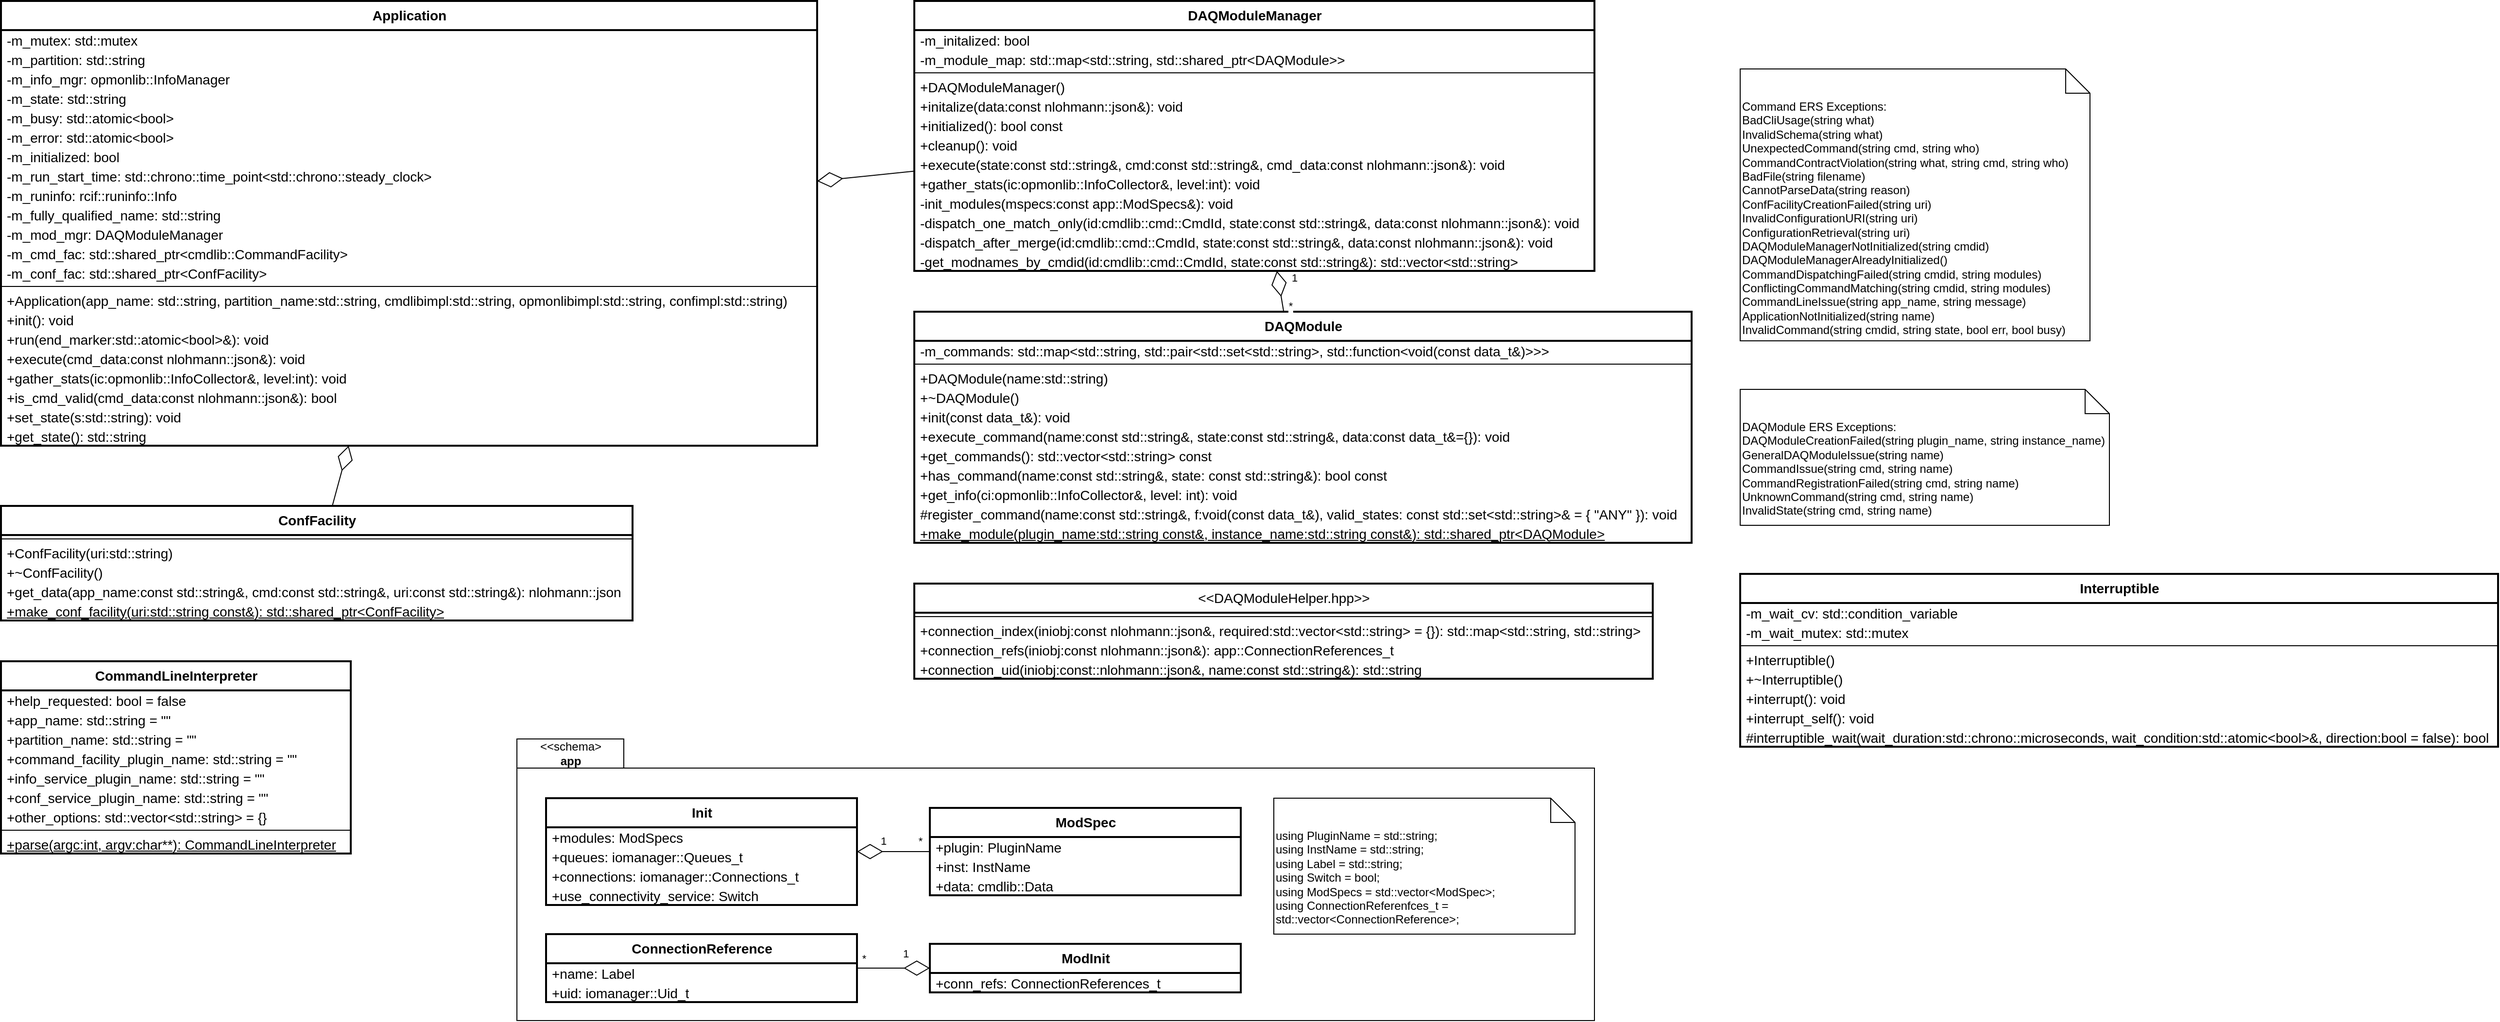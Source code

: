 <mxfile version="20.3.0" type="device"><diagram id="E1HVbYeFYIAMB-QXWZEo" name="Page-1"><mxGraphModel dx="2062" dy="1225" grid="1" gridSize="10" guides="1" tooltips="1" connect="1" arrows="1" fold="1" page="1" pageScale="1" pageWidth="850" pageHeight="1100" math="0" shadow="0"><root><mxCell id="0"/><mxCell id="1" parent="0"/><mxCell id="izyh-6Rv5obDqr6m-Rtq-10" value="&lt;b&gt;Application&lt;br&gt;&lt;/b&gt;" style="swimlane;fontStyle=0;align=center;verticalAlign=top;childLayout=stackLayout;horizontal=1;startSize=30;horizontalStack=0;resizeParent=1;resizeParentMax=0;resizeLast=0;collapsible=0;marginBottom=0;html=1;fontFamily=Helvetica;fontSize=14;strokeWidth=2;fillColor=default;" parent="1" vertex="1"><mxGeometry x="20" y="20" width="840" height="458" as="geometry"/></mxCell><mxCell id="izyh-6Rv5obDqr6m-Rtq-11" value="-m_mutex: std::mutex" style="text;html=1;strokeColor=none;fillColor=none;align=left;verticalAlign=middle;spacingLeft=4;spacingRight=4;overflow=hidden;rotatable=0;points=[[0,0.5],[1,0.5]];portConstraint=eastwest;fontFamily=Helvetica;fontSize=14;" parent="izyh-6Rv5obDqr6m-Rtq-10" vertex="1"><mxGeometry y="30" width="840" height="20" as="geometry"/></mxCell><mxCell id="izyh-6Rv5obDqr6m-Rtq-12" value="-m_partition: std::string" style="text;html=1;strokeColor=none;fillColor=none;align=left;verticalAlign=middle;spacingLeft=4;spacingRight=4;overflow=hidden;rotatable=0;points=[[0,0.5],[1,0.5]];portConstraint=eastwest;fontFamily=Helvetica;fontSize=14;" parent="izyh-6Rv5obDqr6m-Rtq-10" vertex="1"><mxGeometry y="50" width="840" height="20" as="geometry"/></mxCell><mxCell id="izyh-6Rv5obDqr6m-Rtq-13" value="-m_info_mgr: opmonlib::InfoManager" style="text;html=1;strokeColor=none;fillColor=none;align=left;verticalAlign=middle;spacingLeft=4;spacingRight=4;overflow=hidden;rotatable=0;points=[[0,0.5],[1,0.5]];portConstraint=eastwest;fontFamily=Helvetica;fontSize=14;" parent="izyh-6Rv5obDqr6m-Rtq-10" vertex="1"><mxGeometry y="70" width="840" height="20" as="geometry"/></mxCell><mxCell id="izyh-6Rv5obDqr6m-Rtq-14" value="-m_state: std::string" style="text;html=1;strokeColor=none;fillColor=none;align=left;verticalAlign=middle;spacingLeft=4;spacingRight=4;overflow=hidden;rotatable=0;points=[[0,0.5],[1,0.5]];portConstraint=eastwest;fontFamily=Helvetica;fontSize=14;" parent="izyh-6Rv5obDqr6m-Rtq-10" vertex="1"><mxGeometry y="90" width="840" height="20" as="geometry"/></mxCell><mxCell id="izyh-6Rv5obDqr6m-Rtq-15" value="-m_busy: std::atomic&amp;lt;bool&amp;gt;" style="text;html=1;strokeColor=none;fillColor=none;align=left;verticalAlign=middle;spacingLeft=4;spacingRight=4;overflow=hidden;rotatable=0;points=[[0,0.5],[1,0.5]];portConstraint=eastwest;fontFamily=Helvetica;fontSize=14;" parent="izyh-6Rv5obDqr6m-Rtq-10" vertex="1"><mxGeometry y="110" width="840" height="20" as="geometry"/></mxCell><mxCell id="izyh-6Rv5obDqr6m-Rtq-16" value="-m_error: std::atomic&amp;lt;bool&amp;gt;" style="text;html=1;strokeColor=none;fillColor=none;align=left;verticalAlign=middle;spacingLeft=4;spacingRight=4;overflow=hidden;rotatable=0;points=[[0,0.5],[1,0.5]];portConstraint=eastwest;fontFamily=Helvetica;fontSize=14;" parent="izyh-6Rv5obDqr6m-Rtq-10" vertex="1"><mxGeometry y="130" width="840" height="20" as="geometry"/></mxCell><mxCell id="izyh-6Rv5obDqr6m-Rtq-18" value="-m_initialized: bool" style="text;html=1;strokeColor=none;fillColor=none;align=left;verticalAlign=middle;spacingLeft=4;spacingRight=4;overflow=hidden;rotatable=0;points=[[0,0.5],[1,0.5]];portConstraint=eastwest;fontFamily=Helvetica;fontSize=14;" parent="izyh-6Rv5obDqr6m-Rtq-10" vertex="1"><mxGeometry y="150" width="840" height="20" as="geometry"/></mxCell><mxCell id="izyh-6Rv5obDqr6m-Rtq-19" value="-m_run_start_time: std::chrono::time_point&amp;lt;std::chrono::steady_clock&amp;gt;" style="text;html=1;strokeColor=none;fillColor=none;align=left;verticalAlign=middle;spacingLeft=4;spacingRight=4;overflow=hidden;rotatable=0;points=[[0,0.5],[1,0.5]];portConstraint=eastwest;fontFamily=Helvetica;fontSize=14;" parent="izyh-6Rv5obDqr6m-Rtq-10" vertex="1"><mxGeometry y="170" width="840" height="20" as="geometry"/></mxCell><mxCell id="izyh-6Rv5obDqr6m-Rtq-20" value="-m_runinfo: rcif::runinfo::Info" style="text;html=1;strokeColor=none;fillColor=none;align=left;verticalAlign=middle;spacingLeft=4;spacingRight=4;overflow=hidden;rotatable=0;points=[[0,0.5],[1,0.5]];portConstraint=eastwest;fontFamily=Helvetica;fontSize=14;" parent="izyh-6Rv5obDqr6m-Rtq-10" vertex="1"><mxGeometry y="190" width="840" height="20" as="geometry"/></mxCell><mxCell id="izyh-6Rv5obDqr6m-Rtq-21" value="-m_fully_qualified_name: std::string" style="text;html=1;strokeColor=none;fillColor=none;align=left;verticalAlign=middle;spacingLeft=4;spacingRight=4;overflow=hidden;rotatable=0;points=[[0,0.5],[1,0.5]];portConstraint=eastwest;fontFamily=Helvetica;fontSize=14;" parent="izyh-6Rv5obDqr6m-Rtq-10" vertex="1"><mxGeometry y="210" width="840" height="20" as="geometry"/></mxCell><mxCell id="izyh-6Rv5obDqr6m-Rtq-22" value="-m_mod_mgr: DAQModuleManager" style="text;html=1;strokeColor=none;fillColor=none;align=left;verticalAlign=middle;spacingLeft=4;spacingRight=4;overflow=hidden;rotatable=0;points=[[0,0.5],[1,0.5]];portConstraint=eastwest;fontFamily=Helvetica;fontSize=14;" parent="izyh-6Rv5obDqr6m-Rtq-10" vertex="1"><mxGeometry y="230" width="840" height="20" as="geometry"/></mxCell><mxCell id="yQ6voSKq_qqPFQzaDeUv-158" value="-m_cmd_fac: std::shared_ptr&amp;lt;cmdlib::CommandFacility&amp;gt;" style="text;html=1;strokeColor=none;fillColor=none;align=left;verticalAlign=middle;spacingLeft=4;spacingRight=4;overflow=hidden;rotatable=0;points=[[0,0.5],[1,0.5]];portConstraint=eastwest;fontFamily=Helvetica;fontSize=14;" parent="izyh-6Rv5obDqr6m-Rtq-10" vertex="1"><mxGeometry y="250" width="840" height="20" as="geometry"/></mxCell><mxCell id="yQ6voSKq_qqPFQzaDeUv-159" value="-m_conf_fac: std::shared_ptr&amp;lt;ConfFacility&amp;gt;" style="text;html=1;strokeColor=none;fillColor=none;align=left;verticalAlign=middle;spacingLeft=4;spacingRight=4;overflow=hidden;rotatable=0;points=[[0,0.5],[1,0.5]];portConstraint=eastwest;fontFamily=Helvetica;fontSize=14;" parent="izyh-6Rv5obDqr6m-Rtq-10" vertex="1"><mxGeometry y="270" width="840" height="20" as="geometry"/></mxCell><mxCell id="izyh-6Rv5obDqr6m-Rtq-17" value="" style="line;strokeWidth=1;fillColor=none;align=left;verticalAlign=middle;spacingTop=-1;spacingLeft=3;spacingRight=3;rotatable=0;labelPosition=right;points=[];portConstraint=eastwest;fontFamily=Helvetica;fontSize=14;" parent="izyh-6Rv5obDqr6m-Rtq-10" vertex="1"><mxGeometry y="290" width="840" height="8" as="geometry"/></mxCell><mxCell id="yQ6voSKq_qqPFQzaDeUv-160" value="+Application(app_name: std::string, partition_name:std::string, cmdlibimpl:std::string, opmonlibimpl:std::string, confimpl:std::string)" style="text;html=1;strokeColor=none;fillColor=none;align=left;verticalAlign=middle;spacingLeft=4;spacingRight=4;overflow=hidden;rotatable=0;points=[[0,0.5],[1,0.5]];portConstraint=eastwest;fontFamily=Helvetica;fontSize=14;" parent="izyh-6Rv5obDqr6m-Rtq-10" vertex="1"><mxGeometry y="298" width="840" height="20" as="geometry"/></mxCell><mxCell id="yQ6voSKq_qqPFQzaDeUv-161" value="+init(): void" style="text;html=1;strokeColor=none;fillColor=none;align=left;verticalAlign=middle;spacingLeft=4;spacingRight=4;overflow=hidden;rotatable=0;points=[[0,0.5],[1,0.5]];portConstraint=eastwest;fontFamily=Helvetica;fontSize=14;" parent="izyh-6Rv5obDqr6m-Rtq-10" vertex="1"><mxGeometry y="318" width="840" height="20" as="geometry"/></mxCell><mxCell id="yQ6voSKq_qqPFQzaDeUv-162" value="+run(end_marker:std::atomic&amp;lt;bool&amp;gt;&amp;amp;): void" style="text;html=1;strokeColor=none;fillColor=none;align=left;verticalAlign=middle;spacingLeft=4;spacingRight=4;overflow=hidden;rotatable=0;points=[[0,0.5],[1,0.5]];portConstraint=eastwest;fontFamily=Helvetica;fontSize=14;" parent="izyh-6Rv5obDqr6m-Rtq-10" vertex="1"><mxGeometry y="338" width="840" height="20" as="geometry"/></mxCell><mxCell id="yQ6voSKq_qqPFQzaDeUv-163" value="+execute(cmd_data:const nlohmann::json&amp;amp;): void" style="text;html=1;strokeColor=none;fillColor=none;align=left;verticalAlign=middle;spacingLeft=4;spacingRight=4;overflow=hidden;rotatable=0;points=[[0,0.5],[1,0.5]];portConstraint=eastwest;fontFamily=Helvetica;fontSize=14;" parent="izyh-6Rv5obDqr6m-Rtq-10" vertex="1"><mxGeometry y="358" width="840" height="20" as="geometry"/></mxCell><mxCell id="yQ6voSKq_qqPFQzaDeUv-164" value="+gather_stats(ic:opmonlib::InfoCollector&amp;amp;, level:int): void" style="text;html=1;strokeColor=none;fillColor=none;align=left;verticalAlign=middle;spacingLeft=4;spacingRight=4;overflow=hidden;rotatable=0;points=[[0,0.5],[1,0.5]];portConstraint=eastwest;fontFamily=Helvetica;fontSize=14;" parent="izyh-6Rv5obDqr6m-Rtq-10" vertex="1"><mxGeometry y="378" width="840" height="20" as="geometry"/></mxCell><mxCell id="yQ6voSKq_qqPFQzaDeUv-165" value="+is_cmd_valid(cmd_data:const nlohmann::json&amp;amp;): bool" style="text;html=1;strokeColor=none;fillColor=none;align=left;verticalAlign=middle;spacingLeft=4;spacingRight=4;overflow=hidden;rotatable=0;points=[[0,0.5],[1,0.5]];portConstraint=eastwest;fontFamily=Helvetica;fontSize=14;" parent="izyh-6Rv5obDqr6m-Rtq-10" vertex="1"><mxGeometry y="398" width="840" height="20" as="geometry"/></mxCell><mxCell id="yQ6voSKq_qqPFQzaDeUv-166" value="+set_state(s:std::string): void" style="text;html=1;strokeColor=none;fillColor=none;align=left;verticalAlign=middle;spacingLeft=4;spacingRight=4;overflow=hidden;rotatable=0;points=[[0,0.5],[1,0.5]];portConstraint=eastwest;fontFamily=Helvetica;fontSize=14;" parent="izyh-6Rv5obDqr6m-Rtq-10" vertex="1"><mxGeometry y="418" width="840" height="20" as="geometry"/></mxCell><mxCell id="yQ6voSKq_qqPFQzaDeUv-167" value="+get_state(): std::string" style="text;html=1;strokeColor=none;fillColor=none;align=left;verticalAlign=middle;spacingLeft=4;spacingRight=4;overflow=hidden;rotatable=0;points=[[0,0.5],[1,0.5]];portConstraint=eastwest;fontFamily=Helvetica;fontSize=14;" parent="izyh-6Rv5obDqr6m-Rtq-10" vertex="1"><mxGeometry y="438" width="840" height="20" as="geometry"/></mxCell><mxCell id="yQ6voSKq_qqPFQzaDeUv-1" value="&lt;b&gt;DAQModuleManager&lt;br&gt;&lt;/b&gt;" style="swimlane;fontStyle=0;align=center;verticalAlign=top;childLayout=stackLayout;horizontal=1;startSize=30;horizontalStack=0;resizeParent=1;resizeParentMax=0;resizeLast=0;collapsible=0;marginBottom=0;html=1;fontFamily=Helvetica;fontSize=14;strokeWidth=2;fillColor=default;" parent="1" vertex="1"><mxGeometry x="960" y="20" width="700" height="278" as="geometry"/></mxCell><mxCell id="yQ6voSKq_qqPFQzaDeUv-2" value="-m_initalized: bool" style="text;html=1;strokeColor=none;fillColor=none;align=left;verticalAlign=middle;spacingLeft=4;spacingRight=4;overflow=hidden;rotatable=0;points=[[0,0.5],[1,0.5]];portConstraint=eastwest;fontFamily=Helvetica;fontSize=14;" parent="yQ6voSKq_qqPFQzaDeUv-1" vertex="1"><mxGeometry y="30" width="700" height="20" as="geometry"/></mxCell><mxCell id="yQ6voSKq_qqPFQzaDeUv-3" value="-m_module_map: std::map&amp;lt;std::string, std::shared_ptr&amp;lt;DAQModule&amp;gt;&amp;gt;" style="text;html=1;strokeColor=none;fillColor=none;align=left;verticalAlign=middle;spacingLeft=4;spacingRight=4;overflow=hidden;rotatable=0;points=[[0,0.5],[1,0.5]];portConstraint=eastwest;fontFamily=Helvetica;fontSize=14;" parent="yQ6voSKq_qqPFQzaDeUv-1" vertex="1"><mxGeometry y="50" width="700" height="20" as="geometry"/></mxCell><mxCell id="yQ6voSKq_qqPFQzaDeUv-8" value="" style="line;strokeWidth=1;fillColor=none;align=left;verticalAlign=middle;spacingTop=-1;spacingLeft=3;spacingRight=3;rotatable=0;labelPosition=right;points=[];portConstraint=eastwest;fontFamily=Helvetica;fontSize=14;" parent="yQ6voSKq_qqPFQzaDeUv-1" vertex="1"><mxGeometry y="70" width="700" height="8" as="geometry"/></mxCell><mxCell id="yQ6voSKq_qqPFQzaDeUv-4" value="+DAQModuleManager()" style="text;html=1;strokeColor=none;fillColor=none;align=left;verticalAlign=middle;spacingLeft=4;spacingRight=4;overflow=hidden;rotatable=0;points=[[0,0.5],[1,0.5]];portConstraint=eastwest;fontFamily=Helvetica;fontSize=14;" parent="yQ6voSKq_qqPFQzaDeUv-1" vertex="1"><mxGeometry y="78" width="700" height="20" as="geometry"/></mxCell><mxCell id="yQ6voSKq_qqPFQzaDeUv-5" value="+initalize(data:const nlohmann::json&amp;amp;): void" style="text;html=1;strokeColor=none;fillColor=none;align=left;verticalAlign=middle;spacingLeft=4;spacingRight=4;overflow=hidden;rotatable=0;points=[[0,0.5],[1,0.5]];portConstraint=eastwest;fontFamily=Helvetica;fontSize=14;" parent="yQ6voSKq_qqPFQzaDeUv-1" vertex="1"><mxGeometry y="98" width="700" height="20" as="geometry"/></mxCell><mxCell id="yQ6voSKq_qqPFQzaDeUv-6" value="+initialized(): bool const" style="text;html=1;strokeColor=none;fillColor=none;align=left;verticalAlign=middle;spacingLeft=4;spacingRight=4;overflow=hidden;rotatable=0;points=[[0,0.5],[1,0.5]];portConstraint=eastwest;fontFamily=Helvetica;fontSize=14;" parent="yQ6voSKq_qqPFQzaDeUv-1" vertex="1"><mxGeometry y="118" width="700" height="20" as="geometry"/></mxCell><mxCell id="yQ6voSKq_qqPFQzaDeUv-7" value="+cleanup(): void" style="text;html=1;strokeColor=none;fillColor=none;align=left;verticalAlign=middle;spacingLeft=4;spacingRight=4;overflow=hidden;rotatable=0;points=[[0,0.5],[1,0.5]];portConstraint=eastwest;fontFamily=Helvetica;fontSize=14;" parent="yQ6voSKq_qqPFQzaDeUv-1" vertex="1"><mxGeometry y="138" width="700" height="20" as="geometry"/></mxCell><mxCell id="yQ6voSKq_qqPFQzaDeUv-9" value="+execute(state:const std::string&amp;amp;, cmd:const std::string&amp;amp;, cmd_data:const nlohmann::json&amp;amp;): void" style="text;html=1;strokeColor=none;fillColor=none;align=left;verticalAlign=middle;spacingLeft=4;spacingRight=4;overflow=hidden;rotatable=0;points=[[0,0.5],[1,0.5]];portConstraint=eastwest;fontFamily=Helvetica;fontSize=14;" parent="yQ6voSKq_qqPFQzaDeUv-1" vertex="1"><mxGeometry y="158" width="700" height="20" as="geometry"/></mxCell><mxCell id="yQ6voSKq_qqPFQzaDeUv-10" value="+gather_stats(ic:opmonlib::InfoCollector&amp;amp;, level:int): void" style="text;html=1;strokeColor=none;fillColor=none;align=left;verticalAlign=middle;spacingLeft=4;spacingRight=4;overflow=hidden;rotatable=0;points=[[0,0.5],[1,0.5]];portConstraint=eastwest;fontFamily=Helvetica;fontSize=14;" parent="yQ6voSKq_qqPFQzaDeUv-1" vertex="1"><mxGeometry y="178" width="700" height="20" as="geometry"/></mxCell><mxCell id="yQ6voSKq_qqPFQzaDeUv-11" value="-init_modules(mspecs:const app::ModSpecs&amp;amp;): void" style="text;html=1;strokeColor=none;fillColor=none;align=left;verticalAlign=middle;spacingLeft=4;spacingRight=4;overflow=hidden;rotatable=0;points=[[0,0.5],[1,0.5]];portConstraint=eastwest;fontFamily=Helvetica;fontSize=14;" parent="yQ6voSKq_qqPFQzaDeUv-1" vertex="1"><mxGeometry y="198" width="700" height="20" as="geometry"/></mxCell><mxCell id="yQ6voSKq_qqPFQzaDeUv-12" value="-dispatch_one_match_only(id:cmdlib::cmd::CmdId, state:const std::string&amp;amp;, data:const nlohmann::json&amp;amp;): void" style="text;html=1;strokeColor=none;fillColor=none;align=left;verticalAlign=middle;spacingLeft=4;spacingRight=4;overflow=hidden;rotatable=0;points=[[0,0.5],[1,0.5]];portConstraint=eastwest;fontFamily=Helvetica;fontSize=14;" parent="yQ6voSKq_qqPFQzaDeUv-1" vertex="1"><mxGeometry y="218" width="700" height="20" as="geometry"/></mxCell><mxCell id="yQ6voSKq_qqPFQzaDeUv-13" value="-dispatch_after_merge(id:cmdlib::cmd::CmdId, state:const std::string&amp;amp;, data:const nlohmann::json&amp;amp;): void" style="text;html=1;strokeColor=none;fillColor=none;align=left;verticalAlign=middle;spacingLeft=4;spacingRight=4;overflow=hidden;rotatable=0;points=[[0,0.5],[1,0.5]];portConstraint=eastwest;fontFamily=Helvetica;fontSize=14;" parent="yQ6voSKq_qqPFQzaDeUv-1" vertex="1"><mxGeometry y="238" width="700" height="20" as="geometry"/></mxCell><mxCell id="yQ6voSKq_qqPFQzaDeUv-168" value="-get_modnames_by_cmdid(id:cmdlib::cmd::CmdId, state:const std::string&amp;amp;): std::vector&amp;lt;std::string&amp;gt;" style="text;html=1;strokeColor=none;fillColor=none;align=left;verticalAlign=middle;spacingLeft=4;spacingRight=4;overflow=hidden;rotatable=0;points=[[0,0.5],[1,0.5]];portConstraint=eastwest;fontFamily=Helvetica;fontSize=14;" parent="yQ6voSKq_qqPFQzaDeUv-1" vertex="1"><mxGeometry y="258" width="700" height="20" as="geometry"/></mxCell><mxCell id="yQ6voSKq_qqPFQzaDeUv-14" value="&amp;lt;&amp;lt;DAQModuleHelper.hpp&amp;gt;&amp;gt;" style="swimlane;fontStyle=0;align=center;verticalAlign=top;childLayout=stackLayout;horizontal=1;startSize=30;horizontalStack=0;resizeParent=1;resizeParentMax=0;resizeLast=0;collapsible=0;marginBottom=0;html=1;fontFamily=Helvetica;fontSize=14;strokeWidth=2;fillColor=default;" parent="1" vertex="1"><mxGeometry x="960" y="620" width="760" height="98" as="geometry"/></mxCell><mxCell id="yQ6voSKq_qqPFQzaDeUv-21" value="" style="line;strokeWidth=1;fillColor=none;align=left;verticalAlign=middle;spacingTop=-1;spacingLeft=3;spacingRight=3;rotatable=0;labelPosition=right;points=[];portConstraint=eastwest;fontFamily=Helvetica;fontSize=14;" parent="yQ6voSKq_qqPFQzaDeUv-14" vertex="1"><mxGeometry y="30" width="760" height="8" as="geometry"/></mxCell><mxCell id="yQ6voSKq_qqPFQzaDeUv-22" value="+connection_index(iniobj:const nlohmann::json&amp;amp;, required:std::vector&amp;lt;std::string&amp;gt; = {}): std::map&amp;lt;std::string, std::string&amp;gt;" style="text;html=1;strokeColor=none;fillColor=none;align=left;verticalAlign=middle;spacingLeft=4;spacingRight=4;overflow=hidden;rotatable=0;points=[[0,0.5],[1,0.5]];portConstraint=eastwest;fontFamily=Helvetica;fontSize=14;" parent="yQ6voSKq_qqPFQzaDeUv-14" vertex="1"><mxGeometry y="38" width="760" height="20" as="geometry"/></mxCell><mxCell id="yQ6voSKq_qqPFQzaDeUv-23" value="+connection_refs(iniobj:const nlohmann::json&amp;amp;): app::ConnectionReferences_t" style="text;html=1;strokeColor=none;fillColor=none;align=left;verticalAlign=middle;spacingLeft=4;spacingRight=4;overflow=hidden;rotatable=0;points=[[0,0.5],[1,0.5]];portConstraint=eastwest;fontFamily=Helvetica;fontSize=14;" parent="yQ6voSKq_qqPFQzaDeUv-14" vertex="1"><mxGeometry y="58" width="760" height="20" as="geometry"/></mxCell><mxCell id="yQ6voSKq_qqPFQzaDeUv-24" value="+connection_uid(iniobj:const::nlohmann::json&amp;amp;, name:const std::string&amp;amp;): std::string" style="text;html=1;strokeColor=none;fillColor=none;align=left;verticalAlign=middle;spacingLeft=4;spacingRight=4;overflow=hidden;rotatable=0;points=[[0,0.5],[1,0.5]];portConstraint=eastwest;fontFamily=Helvetica;fontSize=14;" parent="yQ6voSKq_qqPFQzaDeUv-14" vertex="1"><mxGeometry y="78" width="760" height="20" as="geometry"/></mxCell><mxCell id="yQ6voSKq_qqPFQzaDeUv-27" value="&lt;b&gt;DAQModule&lt;br&gt;&lt;/b&gt;" style="swimlane;fontStyle=0;align=center;verticalAlign=top;childLayout=stackLayout;horizontal=1;startSize=30;horizontalStack=0;resizeParent=1;resizeParentMax=0;resizeLast=0;collapsible=0;marginBottom=0;html=1;fontFamily=Helvetica;fontSize=14;strokeWidth=2;fillColor=default;" parent="1" vertex="1"><mxGeometry x="960" y="340" width="800" height="238" as="geometry"/></mxCell><mxCell id="yQ6voSKq_qqPFQzaDeUv-28" value="-m_commands: std::map&amp;lt;std::string, std::pair&amp;lt;std::set&amp;lt;std::string&amp;gt;, std::function&amp;lt;void(const data_t&amp;amp;)&amp;gt;&amp;gt;&amp;gt;" style="text;html=1;strokeColor=none;fillColor=none;align=left;verticalAlign=middle;spacingLeft=4;spacingRight=4;overflow=hidden;rotatable=0;points=[[0,0.5],[1,0.5]];portConstraint=eastwest;fontFamily=Helvetica;fontSize=14;" parent="yQ6voSKq_qqPFQzaDeUv-27" vertex="1"><mxGeometry y="30" width="800" height="20" as="geometry"/></mxCell><mxCell id="yQ6voSKq_qqPFQzaDeUv-34" value="" style="line;strokeWidth=1;fillColor=none;align=left;verticalAlign=middle;spacingTop=-1;spacingLeft=3;spacingRight=3;rotatable=0;labelPosition=right;points=[];portConstraint=eastwest;fontFamily=Helvetica;fontSize=14;" parent="yQ6voSKq_qqPFQzaDeUv-27" vertex="1"><mxGeometry y="50" width="800" height="8" as="geometry"/></mxCell><mxCell id="yQ6voSKq_qqPFQzaDeUv-29" value="+DAQModule(name:std::string)" style="text;html=1;strokeColor=none;fillColor=none;align=left;verticalAlign=middle;spacingLeft=4;spacingRight=4;overflow=hidden;rotatable=0;points=[[0,0.5],[1,0.5]];portConstraint=eastwest;fontFamily=Helvetica;fontSize=14;" parent="yQ6voSKq_qqPFQzaDeUv-27" vertex="1"><mxGeometry y="58" width="800" height="20" as="geometry"/></mxCell><mxCell id="yQ6voSKq_qqPFQzaDeUv-30" value="+~DAQModule()" style="text;html=1;strokeColor=none;fillColor=none;align=left;verticalAlign=middle;spacingLeft=4;spacingRight=4;overflow=hidden;rotatable=0;points=[[0,0.5],[1,0.5]];portConstraint=eastwest;fontFamily=Helvetica;fontSize=14;" parent="yQ6voSKq_qqPFQzaDeUv-27" vertex="1"><mxGeometry y="78" width="800" height="20" as="geometry"/></mxCell><mxCell id="yQ6voSKq_qqPFQzaDeUv-31" value="+init(const data_t&amp;amp;): void" style="text;html=1;strokeColor=none;fillColor=none;align=left;verticalAlign=middle;spacingLeft=4;spacingRight=4;overflow=hidden;rotatable=0;points=[[0,0.5],[1,0.5]];portConstraint=eastwest;fontFamily=Helvetica;fontSize=14;" parent="yQ6voSKq_qqPFQzaDeUv-27" vertex="1"><mxGeometry y="98" width="800" height="20" as="geometry"/></mxCell><mxCell id="yQ6voSKq_qqPFQzaDeUv-32" value="+execute_command(name:const std::string&amp;amp;, state:const std::string&amp;amp;, data:const data_t&amp;amp;={}): void" style="text;html=1;strokeColor=none;fillColor=none;align=left;verticalAlign=middle;spacingLeft=4;spacingRight=4;overflow=hidden;rotatable=0;points=[[0,0.5],[1,0.5]];portConstraint=eastwest;fontFamily=Helvetica;fontSize=14;" parent="yQ6voSKq_qqPFQzaDeUv-27" vertex="1"><mxGeometry y="118" width="800" height="20" as="geometry"/></mxCell><mxCell id="yQ6voSKq_qqPFQzaDeUv-33" value="+get_commands(): std::vector&amp;lt;std::string&amp;gt; const" style="text;html=1;strokeColor=none;fillColor=none;align=left;verticalAlign=middle;spacingLeft=4;spacingRight=4;overflow=hidden;rotatable=0;points=[[0,0.5],[1,0.5]];portConstraint=eastwest;fontFamily=Helvetica;fontSize=14;" parent="yQ6voSKq_qqPFQzaDeUv-27" vertex="1"><mxGeometry y="138" width="800" height="20" as="geometry"/></mxCell><mxCell id="yQ6voSKq_qqPFQzaDeUv-35" value="+has_command(name:const std::string&amp;amp;, state: const std::string&amp;amp;): bool const" style="text;html=1;strokeColor=none;fillColor=none;align=left;verticalAlign=middle;spacingLeft=4;spacingRight=4;overflow=hidden;rotatable=0;points=[[0,0.5],[1,0.5]];portConstraint=eastwest;fontFamily=Helvetica;fontSize=14;" parent="yQ6voSKq_qqPFQzaDeUv-27" vertex="1"><mxGeometry y="158" width="800" height="20" as="geometry"/></mxCell><mxCell id="yQ6voSKq_qqPFQzaDeUv-36" value="+get_info(ci:opmonlib::InfoCollector&amp;amp;, level: int): void" style="text;html=1;strokeColor=none;fillColor=none;align=left;verticalAlign=middle;spacingLeft=4;spacingRight=4;overflow=hidden;rotatable=0;points=[[0,0.5],[1,0.5]];portConstraint=eastwest;fontFamily=Helvetica;fontSize=14;" parent="yQ6voSKq_qqPFQzaDeUv-27" vertex="1"><mxGeometry y="178" width="800" height="20" as="geometry"/></mxCell><mxCell id="yQ6voSKq_qqPFQzaDeUv-37" value="#register_command(name:const std::string&amp;amp;, f:void(const data_t&amp;amp;), valid_states: const std::set&amp;lt;std::string&amp;gt;&amp;amp; = { &quot;ANY&quot; }): void" style="text;html=1;strokeColor=none;fillColor=none;align=left;verticalAlign=middle;spacingLeft=4;spacingRight=4;overflow=hidden;rotatable=0;points=[[0,0.5],[1,0.5]];portConstraint=eastwest;fontFamily=Helvetica;fontSize=14;" parent="yQ6voSKq_qqPFQzaDeUv-27" vertex="1"><mxGeometry y="198" width="800" height="20" as="geometry"/></mxCell><mxCell id="yQ6voSKq_qqPFQzaDeUv-38" value="&lt;u&gt;+make_module(plugin_name:std::string const&amp;amp;, instance_name:std::string const&amp;amp;): std::shared_ptr&amp;lt;DAQModule&amp;gt;&lt;/u&gt;" style="text;html=1;strokeColor=none;fillColor=none;align=left;verticalAlign=middle;spacingLeft=4;spacingRight=4;overflow=hidden;rotatable=0;points=[[0,0.5],[1,0.5]];portConstraint=eastwest;fontFamily=Helvetica;fontSize=14;" parent="yQ6voSKq_qqPFQzaDeUv-27" vertex="1"><mxGeometry y="218" width="800" height="20" as="geometry"/></mxCell><mxCell id="yQ6voSKq_qqPFQzaDeUv-40" value="&lt;b&gt;ConfFacility&lt;br&gt;&lt;/b&gt;" style="swimlane;fontStyle=0;align=center;verticalAlign=top;childLayout=stackLayout;horizontal=1;startSize=30;horizontalStack=0;resizeParent=1;resizeParentMax=0;resizeLast=0;collapsible=0;marginBottom=0;html=1;fontFamily=Helvetica;fontSize=14;strokeWidth=2;fillColor=default;" parent="1" vertex="1"><mxGeometry x="20" y="540" width="650" height="118" as="geometry"/></mxCell><mxCell id="yQ6voSKq_qqPFQzaDeUv-47" value="" style="line;strokeWidth=1;fillColor=none;align=left;verticalAlign=middle;spacingTop=-1;spacingLeft=3;spacingRight=3;rotatable=0;labelPosition=right;points=[];portConstraint=eastwest;fontFamily=Helvetica;fontSize=14;" parent="yQ6voSKq_qqPFQzaDeUv-40" vertex="1"><mxGeometry y="30" width="650" height="8" as="geometry"/></mxCell><mxCell id="yQ6voSKq_qqPFQzaDeUv-49" value="+ConfFacility(uri:std::string)" style="text;html=1;strokeColor=none;fillColor=none;align=left;verticalAlign=middle;spacingLeft=4;spacingRight=4;overflow=hidden;rotatable=0;points=[[0,0.5],[1,0.5]];portConstraint=eastwest;fontFamily=Helvetica;fontSize=14;" parent="yQ6voSKq_qqPFQzaDeUv-40" vertex="1"><mxGeometry y="38" width="650" height="20" as="geometry"/></mxCell><mxCell id="yQ6voSKq_qqPFQzaDeUv-50" value="+~ConfFacility()" style="text;html=1;strokeColor=none;fillColor=none;align=left;verticalAlign=middle;spacingLeft=4;spacingRight=4;overflow=hidden;rotatable=0;points=[[0,0.5],[1,0.5]];portConstraint=eastwest;fontFamily=Helvetica;fontSize=14;" parent="yQ6voSKq_qqPFQzaDeUv-40" vertex="1"><mxGeometry y="58" width="650" height="20" as="geometry"/></mxCell><mxCell id="yQ6voSKq_qqPFQzaDeUv-51" value="+get_data(app_name:const std::string&amp;amp;, cmd:const std::string&amp;amp;, uri:const std::string&amp;amp;): nlohmann::json" style="text;html=1;strokeColor=none;fillColor=none;align=left;verticalAlign=middle;spacingLeft=4;spacingRight=4;overflow=hidden;rotatable=0;points=[[0,0.5],[1,0.5]];portConstraint=eastwest;fontFamily=Helvetica;fontSize=14;" parent="yQ6voSKq_qqPFQzaDeUv-40" vertex="1"><mxGeometry y="78" width="650" height="20" as="geometry"/></mxCell><mxCell id="yQ6voSKq_qqPFQzaDeUv-52" value="&lt;u&gt;+make_conf_facility(uri:std::string const&amp;amp;): std::shared_ptr&amp;lt;ConfFacility&amp;gt;&lt;/u&gt;" style="text;html=1;strokeColor=none;fillColor=none;align=left;verticalAlign=middle;spacingLeft=4;spacingRight=4;overflow=hidden;rotatable=0;points=[[0,0.5],[1,0.5]];portConstraint=eastwest;fontFamily=Helvetica;fontSize=14;" parent="yQ6voSKq_qqPFQzaDeUv-40" vertex="1"><mxGeometry y="98" width="650" height="20" as="geometry"/></mxCell><mxCell id="yQ6voSKq_qqPFQzaDeUv-53" value="&lt;span style=&quot;font-weight: normal;&quot;&gt;&amp;lt;&amp;lt;schema&amp;gt;&lt;/span&gt;&lt;br&gt;app" style="shape=folder;fontStyle=1;tabWidth=110;tabHeight=30;tabPosition=left;html=1;boundedLbl=1;labelInHeader=1;container=1;collapsible=0;recursiveResize=0;" parent="1" vertex="1"><mxGeometry x="551" y="780" width="1109" height="290" as="geometry"/></mxCell><mxCell id="yQ6voSKq_qqPFQzaDeUv-68" value="&lt;b&gt;Init&lt;br&gt;&lt;/b&gt;" style="swimlane;fontStyle=0;align=center;verticalAlign=top;childLayout=stackLayout;horizontal=1;startSize=30;horizontalStack=0;resizeParent=1;resizeParentMax=0;resizeLast=0;collapsible=0;marginBottom=0;html=1;fontFamily=Helvetica;fontSize=14;strokeWidth=2;fillColor=default;" parent="yQ6voSKq_qqPFQzaDeUv-53" vertex="1"><mxGeometry x="30" y="61" width="320" height="110" as="geometry"/></mxCell><mxCell id="yQ6voSKq_qqPFQzaDeUv-69" value="+modules: ModSpecs" style="text;html=1;strokeColor=none;fillColor=none;align=left;verticalAlign=middle;spacingLeft=4;spacingRight=4;overflow=hidden;rotatable=0;points=[[0,0.5],[1,0.5]];portConstraint=eastwest;fontFamily=Helvetica;fontSize=14;" parent="yQ6voSKq_qqPFQzaDeUv-68" vertex="1"><mxGeometry y="30" width="320" height="20" as="geometry"/></mxCell><mxCell id="yQ6voSKq_qqPFQzaDeUv-70" value="+queues: iomanager::Queues_t" style="text;html=1;strokeColor=none;fillColor=none;align=left;verticalAlign=middle;spacingLeft=4;spacingRight=4;overflow=hidden;rotatable=0;points=[[0,0.5],[1,0.5]];portConstraint=eastwest;fontFamily=Helvetica;fontSize=14;" parent="yQ6voSKq_qqPFQzaDeUv-68" vertex="1"><mxGeometry y="50" width="320" height="20" as="geometry"/></mxCell><mxCell id="yQ6voSKq_qqPFQzaDeUv-71" value="+connections: iomanager::Connections_t" style="text;html=1;strokeColor=none;fillColor=none;align=left;verticalAlign=middle;spacingLeft=4;spacingRight=4;overflow=hidden;rotatable=0;points=[[0,0.5],[1,0.5]];portConstraint=eastwest;fontFamily=Helvetica;fontSize=14;" parent="yQ6voSKq_qqPFQzaDeUv-68" vertex="1"><mxGeometry y="70" width="320" height="20" as="geometry"/></mxCell><mxCell id="yQ6voSKq_qqPFQzaDeUv-72" value="+use_connectivity_service: Switch" style="text;html=1;strokeColor=none;fillColor=none;align=left;verticalAlign=middle;spacingLeft=4;spacingRight=4;overflow=hidden;rotatable=0;points=[[0,0.5],[1,0.5]];portConstraint=eastwest;fontFamily=Helvetica;fontSize=14;" parent="yQ6voSKq_qqPFQzaDeUv-68" vertex="1"><mxGeometry y="90" width="320" height="20" as="geometry"/></mxCell><mxCell id="yQ6voSKq_qqPFQzaDeUv-133" value="using PluginName = std::string;&lt;br&gt;using InstName = std::string;&lt;br&gt;using Label = std::string;&lt;br&gt;using Switch = bool;&lt;br&gt;using ModSpecs = std::vector&amp;lt;ModSpec&amp;gt;;&lt;br&gt;using ConnectionReferenfces_t = std::vector&amp;lt;ConnectionReference&amp;gt;;" style="shape=note2;boundedLbl=1;whiteSpace=wrap;html=1;size=25;verticalAlign=top;align=left;" parent="yQ6voSKq_qqPFQzaDeUv-53" vertex="1"><mxGeometry x="779" y="61" width="310" height="140" as="geometry"/></mxCell><mxCell id="yQ6voSKq_qqPFQzaDeUv-94" value="&lt;b&gt;ConnectionReference&lt;br&gt;&lt;/b&gt;" style="swimlane;fontStyle=0;align=center;verticalAlign=top;childLayout=stackLayout;horizontal=1;startSize=30;horizontalStack=0;resizeParent=1;resizeParentMax=0;resizeLast=0;collapsible=0;marginBottom=0;html=1;fontFamily=Helvetica;fontSize=14;strokeWidth=2;fillColor=default;" parent="yQ6voSKq_qqPFQzaDeUv-53" vertex="1"><mxGeometry x="30" y="201" width="320" height="70" as="geometry"/></mxCell><mxCell id="yQ6voSKq_qqPFQzaDeUv-95" value="+name: Label" style="text;html=1;strokeColor=none;fillColor=none;align=left;verticalAlign=middle;spacingLeft=4;spacingRight=4;overflow=hidden;rotatable=0;points=[[0,0.5],[1,0.5]];portConstraint=eastwest;fontFamily=Helvetica;fontSize=14;" parent="yQ6voSKq_qqPFQzaDeUv-94" vertex="1"><mxGeometry y="30" width="320" height="20" as="geometry"/></mxCell><mxCell id="yQ6voSKq_qqPFQzaDeUv-96" value="+uid: iomanager::Uid_t" style="text;html=1;strokeColor=none;fillColor=none;align=left;verticalAlign=middle;spacingLeft=4;spacingRight=4;overflow=hidden;rotatable=0;points=[[0,0.5],[1,0.5]];portConstraint=eastwest;fontFamily=Helvetica;fontSize=14;" parent="yQ6voSKq_qqPFQzaDeUv-94" vertex="1"><mxGeometry y="50" width="320" height="20" as="geometry"/></mxCell><mxCell id="yQ6voSKq_qqPFQzaDeUv-134" value="&lt;b&gt;ModSpec&lt;br&gt;&lt;/b&gt;" style="swimlane;fontStyle=0;align=center;verticalAlign=top;childLayout=stackLayout;horizontal=1;startSize=30;horizontalStack=0;resizeParent=1;resizeParentMax=0;resizeLast=0;collapsible=0;marginBottom=0;html=1;fontFamily=Helvetica;fontSize=14;strokeWidth=2;fillColor=default;" parent="yQ6voSKq_qqPFQzaDeUv-53" vertex="1"><mxGeometry x="425" y="71" width="320" height="90" as="geometry"/></mxCell><mxCell id="yQ6voSKq_qqPFQzaDeUv-135" value="+plugin: PluginName" style="text;html=1;strokeColor=none;fillColor=none;align=left;verticalAlign=middle;spacingLeft=4;spacingRight=4;overflow=hidden;rotatable=0;points=[[0,0.5],[1,0.5]];portConstraint=eastwest;fontFamily=Helvetica;fontSize=14;" parent="yQ6voSKq_qqPFQzaDeUv-134" vertex="1"><mxGeometry y="30" width="320" height="20" as="geometry"/></mxCell><mxCell id="yQ6voSKq_qqPFQzaDeUv-136" value="+inst: InstName" style="text;html=1;strokeColor=none;fillColor=none;align=left;verticalAlign=middle;spacingLeft=4;spacingRight=4;overflow=hidden;rotatable=0;points=[[0,0.5],[1,0.5]];portConstraint=eastwest;fontFamily=Helvetica;fontSize=14;" parent="yQ6voSKq_qqPFQzaDeUv-134" vertex="1"><mxGeometry y="50" width="320" height="20" as="geometry"/></mxCell><mxCell id="yQ6voSKq_qqPFQzaDeUv-137" value="+data: cmdlib::Data" style="text;html=1;strokeColor=none;fillColor=none;align=left;verticalAlign=middle;spacingLeft=4;spacingRight=4;overflow=hidden;rotatable=0;points=[[0,0.5],[1,0.5]];portConstraint=eastwest;fontFamily=Helvetica;fontSize=14;" parent="yQ6voSKq_qqPFQzaDeUv-134" vertex="1"><mxGeometry y="70" width="320" height="20" as="geometry"/></mxCell><mxCell id="yQ6voSKq_qqPFQzaDeUv-139" value="&lt;b&gt;ModInit&lt;br&gt;&lt;/b&gt;" style="swimlane;fontStyle=0;align=center;verticalAlign=top;childLayout=stackLayout;horizontal=1;startSize=30;horizontalStack=0;resizeParent=1;resizeParentMax=0;resizeLast=0;collapsible=0;marginBottom=0;html=1;fontFamily=Helvetica;fontSize=14;strokeWidth=2;fillColor=default;" parent="yQ6voSKq_qqPFQzaDeUv-53" vertex="1"><mxGeometry x="425" y="211" width="320" height="50" as="geometry"/></mxCell><mxCell id="yQ6voSKq_qqPFQzaDeUv-140" value="+conn_refs: ConnectionReferences_t" style="text;html=1;strokeColor=none;fillColor=none;align=left;verticalAlign=middle;spacingLeft=4;spacingRight=4;overflow=hidden;rotatable=0;points=[[0,0.5],[1,0.5]];portConstraint=eastwest;fontFamily=Helvetica;fontSize=14;" parent="yQ6voSKq_qqPFQzaDeUv-139" vertex="1"><mxGeometry y="30" width="320" height="20" as="geometry"/></mxCell><mxCell id="yQ6voSKq_qqPFQzaDeUv-149" value="" style="endArrow=diamondThin;endFill=0;endSize=24;html=1;rounded=0;" parent="yQ6voSKq_qqPFQzaDeUv-53" source="yQ6voSKq_qqPFQzaDeUv-134" target="yQ6voSKq_qqPFQzaDeUv-68" edge="1"><mxGeometry width="160" relative="1" as="geometry"><mxPoint x="390" y="327" as="sourcePoint"/><mxPoint x="500" y="327" as="targetPoint"/></mxGeometry></mxCell><mxCell id="yQ6voSKq_qqPFQzaDeUv-150" value="*" style="edgeLabel;html=1;align=center;verticalAlign=middle;resizable=0;points=[];" parent="yQ6voSKq_qqPFQzaDeUv-149" vertex="1" connectable="0"><mxGeometry x="-0.751" y="-4" relative="1" as="geometry"><mxPoint x="-1" y="-7" as="offset"/></mxGeometry></mxCell><mxCell id="yQ6voSKq_qqPFQzaDeUv-151" value="1" style="edgeLabel;html=1;align=center;verticalAlign=middle;resizable=0;points=[];" parent="yQ6voSKq_qqPFQzaDeUv-149" vertex="1" connectable="0"><mxGeometry x="0.648" y="4" relative="1" as="geometry"><mxPoint x="14" y="-15" as="offset"/></mxGeometry></mxCell><mxCell id="yQ6voSKq_qqPFQzaDeUv-155" value="" style="endArrow=diamondThin;endFill=0;endSize=24;html=1;rounded=0;" parent="yQ6voSKq_qqPFQzaDeUv-53" source="yQ6voSKq_qqPFQzaDeUv-94" target="yQ6voSKq_qqPFQzaDeUv-139" edge="1"><mxGeometry width="160" relative="1" as="geometry"><mxPoint x="435" y="126" as="sourcePoint"/><mxPoint x="360" y="126" as="targetPoint"/></mxGeometry></mxCell><mxCell id="yQ6voSKq_qqPFQzaDeUv-156" value="*" style="edgeLabel;html=1;align=center;verticalAlign=middle;resizable=0;points=[];" parent="yQ6voSKq_qqPFQzaDeUv-155" vertex="1" connectable="0"><mxGeometry x="-0.751" y="-4" relative="1" as="geometry"><mxPoint x="-3" y="-14" as="offset"/></mxGeometry></mxCell><mxCell id="yQ6voSKq_qqPFQzaDeUv-157" value="1" style="edgeLabel;html=1;align=center;verticalAlign=middle;resizable=0;points=[];" parent="yQ6voSKq_qqPFQzaDeUv-155" vertex="1" connectable="0"><mxGeometry x="0.648" y="4" relative="1" as="geometry"><mxPoint x="-12" y="-11" as="offset"/></mxGeometry></mxCell><mxCell id="yQ6voSKq_qqPFQzaDeUv-55" value="&lt;b&gt;CommandLineInterpreter&lt;br&gt;&lt;/b&gt;" style="swimlane;fontStyle=0;align=center;verticalAlign=top;childLayout=stackLayout;horizontal=1;startSize=30;horizontalStack=0;resizeParent=1;resizeParentMax=0;resizeLast=0;collapsible=0;marginBottom=0;html=1;fontFamily=Helvetica;fontSize=14;strokeWidth=2;fillColor=default;" parent="1" vertex="1"><mxGeometry x="20" y="700" width="360" height="198" as="geometry"/></mxCell><mxCell id="yQ6voSKq_qqPFQzaDeUv-56" value="+help_requested: bool = false" style="text;html=1;strokeColor=none;fillColor=none;align=left;verticalAlign=middle;spacingLeft=4;spacingRight=4;overflow=hidden;rotatable=0;points=[[0,0.5],[1,0.5]];portConstraint=eastwest;fontFamily=Helvetica;fontSize=14;" parent="yQ6voSKq_qqPFQzaDeUv-55" vertex="1"><mxGeometry y="30" width="360" height="20" as="geometry"/></mxCell><mxCell id="yQ6voSKq_qqPFQzaDeUv-57" value="+app_name: std::string = &quot;&quot;" style="text;html=1;strokeColor=none;fillColor=none;align=left;verticalAlign=middle;spacingLeft=4;spacingRight=4;overflow=hidden;rotatable=0;points=[[0,0.5],[1,0.5]];portConstraint=eastwest;fontFamily=Helvetica;fontSize=14;" parent="yQ6voSKq_qqPFQzaDeUv-55" vertex="1"><mxGeometry y="50" width="360" height="20" as="geometry"/></mxCell><mxCell id="yQ6voSKq_qqPFQzaDeUv-58" value="+partition_name: std::string = &quot;&quot;" style="text;html=1;strokeColor=none;fillColor=none;align=left;verticalAlign=middle;spacingLeft=4;spacingRight=4;overflow=hidden;rotatable=0;points=[[0,0.5],[1,0.5]];portConstraint=eastwest;fontFamily=Helvetica;fontSize=14;" parent="yQ6voSKq_qqPFQzaDeUv-55" vertex="1"><mxGeometry y="70" width="360" height="20" as="geometry"/></mxCell><mxCell id="yQ6voSKq_qqPFQzaDeUv-59" value="+command_facility_plugin_name: std::string = &quot;&quot;" style="text;html=1;strokeColor=none;fillColor=none;align=left;verticalAlign=middle;spacingLeft=4;spacingRight=4;overflow=hidden;rotatable=0;points=[[0,0.5],[1,0.5]];portConstraint=eastwest;fontFamily=Helvetica;fontSize=14;" parent="yQ6voSKq_qqPFQzaDeUv-55" vertex="1"><mxGeometry y="90" width="360" height="20" as="geometry"/></mxCell><mxCell id="yQ6voSKq_qqPFQzaDeUv-60" value="+info_service_plugin_name: std::string = &quot;&quot;" style="text;html=1;strokeColor=none;fillColor=none;align=left;verticalAlign=middle;spacingLeft=4;spacingRight=4;overflow=hidden;rotatable=0;points=[[0,0.5],[1,0.5]];portConstraint=eastwest;fontFamily=Helvetica;fontSize=14;" parent="yQ6voSKq_qqPFQzaDeUv-55" vertex="1"><mxGeometry y="110" width="360" height="20" as="geometry"/></mxCell><mxCell id="yQ6voSKq_qqPFQzaDeUv-63" value="+conf_service_plugin_name: std::string = &quot;&quot;" style="text;html=1;strokeColor=none;fillColor=none;align=left;verticalAlign=middle;spacingLeft=4;spacingRight=4;overflow=hidden;rotatable=0;points=[[0,0.5],[1,0.5]];portConstraint=eastwest;fontFamily=Helvetica;fontSize=14;" parent="yQ6voSKq_qqPFQzaDeUv-55" vertex="1"><mxGeometry y="130" width="360" height="20" as="geometry"/></mxCell><mxCell id="yQ6voSKq_qqPFQzaDeUv-61" value="+other_options: std::vector&amp;lt;std::string&amp;gt; = {}" style="text;html=1;strokeColor=none;fillColor=none;align=left;verticalAlign=middle;spacingLeft=4;spacingRight=4;overflow=hidden;rotatable=0;points=[[0,0.5],[1,0.5]];portConstraint=eastwest;fontFamily=Helvetica;fontSize=14;" parent="yQ6voSKq_qqPFQzaDeUv-55" vertex="1"><mxGeometry y="150" width="360" height="20" as="geometry"/></mxCell><mxCell id="yQ6voSKq_qqPFQzaDeUv-62" value="" style="line;strokeWidth=1;fillColor=none;align=left;verticalAlign=middle;spacingTop=-1;spacingLeft=3;spacingRight=3;rotatable=0;labelPosition=right;points=[];portConstraint=eastwest;fontFamily=Helvetica;fontSize=14;" parent="yQ6voSKq_qqPFQzaDeUv-55" vertex="1"><mxGeometry y="170" width="360" height="8" as="geometry"/></mxCell><mxCell id="yQ6voSKq_qqPFQzaDeUv-67" value="&lt;u&gt;+parse(argc:int, argv:char**): CommandLineInterpreter&lt;/u&gt;" style="text;html=1;strokeColor=none;fillColor=none;align=left;verticalAlign=middle;spacingLeft=4;spacingRight=4;overflow=hidden;rotatable=0;points=[[0,0.5],[1,0.5]];portConstraint=eastwest;fontFamily=Helvetica;fontSize=14;" parent="yQ6voSKq_qqPFQzaDeUv-55" vertex="1"><mxGeometry y="178" width="360" height="20" as="geometry"/></mxCell><mxCell id="yQ6voSKq_qqPFQzaDeUv-170" value="" style="endArrow=diamondThin;endFill=0;endSize=24;html=1;rounded=0;" parent="1" source="yQ6voSKq_qqPFQzaDeUv-40" target="izyh-6Rv5obDqr6m-Rtq-10" edge="1"><mxGeometry width="160" relative="1" as="geometry"><mxPoint x="700" y="490" as="sourcePoint"/><mxPoint x="860" y="490" as="targetPoint"/></mxGeometry></mxCell><mxCell id="yQ6voSKq_qqPFQzaDeUv-171" value="" style="endArrow=diamondThin;endFill=0;endSize=24;html=1;rounded=0;" parent="1" source="yQ6voSKq_qqPFQzaDeUv-27" target="yQ6voSKq_qqPFQzaDeUv-1" edge="1"><mxGeometry width="160" relative="1" as="geometry"><mxPoint x="710" y="500" as="sourcePoint"/><mxPoint x="870" y="500" as="targetPoint"/></mxGeometry></mxCell><mxCell id="yQ6voSKq_qqPFQzaDeUv-173" value="1" style="edgeLabel;html=1;align=center;verticalAlign=middle;resizable=0;points=[];" parent="yQ6voSKq_qqPFQzaDeUv-171" vertex="1" connectable="0"><mxGeometry x="0.519" relative="1" as="geometry"><mxPoint x="16" y="-3" as="offset"/></mxGeometry></mxCell><mxCell id="yQ6voSKq_qqPFQzaDeUv-174" value="*" style="edgeLabel;html=1;align=center;verticalAlign=middle;resizable=0;points=[];" parent="yQ6voSKq_qqPFQzaDeUv-171" vertex="1" connectable="0"><mxGeometry x="-0.46" y="3" relative="1" as="geometry"><mxPoint x="11" y="5" as="offset"/></mxGeometry></mxCell><mxCell id="yQ6voSKq_qqPFQzaDeUv-172" value="" style="endArrow=diamondThin;endFill=0;endSize=24;html=1;rounded=0;" parent="1" source="yQ6voSKq_qqPFQzaDeUv-1" target="izyh-6Rv5obDqr6m-Rtq-10" edge="1"><mxGeometry width="160" relative="1" as="geometry"><mxPoint x="720" y="510" as="sourcePoint"/><mxPoint x="880" y="510" as="targetPoint"/></mxGeometry></mxCell><mxCell id="iZkV5VQgYvgeQIUr_TpG-1" value="Command ERS Exceptions:&lt;br&gt;BadCliUsage(string what)&lt;br&gt;InvalidSchema(string what)&lt;br&gt;UnexpectedCommand(string cmd, string who)&lt;br&gt;CommandContractViolation(string what, string cmd, string who)&lt;br&gt;BadFile(string filename)&lt;br&gt;CannotParseData(string reason)&lt;br&gt;ConfFacilityCreationFailed(string uri)&lt;br&gt;InvalidConfigurationURI(string uri)&lt;br&gt;ConfigurationRetrieval(string uri)&lt;br&gt;DAQModuleManagerNotInitialized(string cmdid)&lt;br&gt;DAQModuleManagerAlreadyInitialized()&lt;br&gt;CommandDispatchingFailed(string cmdid, string modules)&lt;br&gt;ConflictingCommandMatching(string cmdid, string modules)&lt;br&gt;CommandLineIssue(string app_name, string message)&lt;br&gt;ApplicationNotInitialized(string name)&lt;br&gt;&lt;div style=&quot;&quot;&gt;&lt;span style=&quot;background-color: initial;&quot;&gt;InvalidCommand(string cmdid, string state, bool err, bool busy)&lt;/span&gt;&lt;/div&gt;" style="shape=note2;boundedLbl=1;whiteSpace=wrap;html=1;size=25;verticalAlign=top;align=left;" vertex="1" parent="1"><mxGeometry x="1810" y="90" width="360" height="280" as="geometry"/></mxCell><mxCell id="iZkV5VQgYvgeQIUr_TpG-2" value="DAQModule ERS Exceptions:&lt;br&gt;DAQModuleCreationFailed(string plugin_name, string instance_name)&lt;br&gt;GeneralDAQModuleIssue(string name)&lt;br&gt;CommandIssue(string cmd, string name)&lt;br&gt;CommandRegistrationFailed(string cmd, string name)&lt;br&gt;UnknownCommand(string cmd, string name)&lt;br&gt;InvalidState(string cmd, string name)" style="shape=note2;boundedLbl=1;whiteSpace=wrap;html=1;size=25;verticalAlign=top;align=left;" vertex="1" parent="1"><mxGeometry x="1810" y="420" width="380" height="140" as="geometry"/></mxCell><mxCell id="iZkV5VQgYvgeQIUr_TpG-3" value="&lt;b&gt;Interruptible&lt;br&gt;&lt;/b&gt;" style="swimlane;fontStyle=0;align=center;verticalAlign=top;childLayout=stackLayout;horizontal=1;startSize=30;horizontalStack=0;resizeParent=1;resizeParentMax=0;resizeLast=0;collapsible=0;marginBottom=0;html=1;fontFamily=Helvetica;fontSize=14;strokeWidth=2;fillColor=default;" vertex="1" parent="1"><mxGeometry x="1810" y="610" width="780" height="178" as="geometry"/></mxCell><mxCell id="iZkV5VQgYvgeQIUr_TpG-4" value="-m_wait_cv: std::condition_variable" style="text;html=1;strokeColor=none;fillColor=none;align=left;verticalAlign=middle;spacingLeft=4;spacingRight=4;overflow=hidden;rotatable=0;points=[[0,0.5],[1,0.5]];portConstraint=eastwest;fontFamily=Helvetica;fontSize=14;" vertex="1" parent="iZkV5VQgYvgeQIUr_TpG-3"><mxGeometry y="30" width="780" height="20" as="geometry"/></mxCell><mxCell id="iZkV5VQgYvgeQIUr_TpG-6" value="-m_wait_mutex: std::mutex" style="text;html=1;strokeColor=none;fillColor=none;align=left;verticalAlign=middle;spacingLeft=4;spacingRight=4;overflow=hidden;rotatable=0;points=[[0,0.5],[1,0.5]];portConstraint=eastwest;fontFamily=Helvetica;fontSize=14;" vertex="1" parent="iZkV5VQgYvgeQIUr_TpG-3"><mxGeometry y="50" width="780" height="20" as="geometry"/></mxCell><mxCell id="iZkV5VQgYvgeQIUr_TpG-5" value="" style="line;strokeWidth=1;fillColor=none;align=left;verticalAlign=middle;spacingTop=-1;spacingLeft=3;spacingRight=3;rotatable=0;labelPosition=right;points=[];portConstraint=eastwest;fontFamily=Helvetica;fontSize=14;" vertex="1" parent="iZkV5VQgYvgeQIUr_TpG-3"><mxGeometry y="70" width="780" height="8" as="geometry"/></mxCell><mxCell id="iZkV5VQgYvgeQIUr_TpG-7" value="+Interruptible()" style="text;html=1;strokeColor=none;fillColor=none;align=left;verticalAlign=middle;spacingLeft=4;spacingRight=4;overflow=hidden;rotatable=0;points=[[0,0.5],[1,0.5]];portConstraint=eastwest;fontFamily=Helvetica;fontSize=14;" vertex="1" parent="iZkV5VQgYvgeQIUr_TpG-3"><mxGeometry y="78" width="780" height="20" as="geometry"/></mxCell><mxCell id="iZkV5VQgYvgeQIUr_TpG-8" value="+~Interruptible()" style="text;html=1;strokeColor=none;fillColor=none;align=left;verticalAlign=middle;spacingLeft=4;spacingRight=4;overflow=hidden;rotatable=0;points=[[0,0.5],[1,0.5]];portConstraint=eastwest;fontFamily=Helvetica;fontSize=14;" vertex="1" parent="iZkV5VQgYvgeQIUr_TpG-3"><mxGeometry y="98" width="780" height="20" as="geometry"/></mxCell><mxCell id="iZkV5VQgYvgeQIUr_TpG-9" value="+interrupt(): void" style="text;html=1;strokeColor=none;fillColor=none;align=left;verticalAlign=middle;spacingLeft=4;spacingRight=4;overflow=hidden;rotatable=0;points=[[0,0.5],[1,0.5]];portConstraint=eastwest;fontFamily=Helvetica;fontSize=14;" vertex="1" parent="iZkV5VQgYvgeQIUr_TpG-3"><mxGeometry y="118" width="780" height="20" as="geometry"/></mxCell><mxCell id="iZkV5VQgYvgeQIUr_TpG-10" value="+interrupt_self(): void" style="text;html=1;strokeColor=none;fillColor=none;align=left;verticalAlign=middle;spacingLeft=4;spacingRight=4;overflow=hidden;rotatable=0;points=[[0,0.5],[1,0.5]];portConstraint=eastwest;fontFamily=Helvetica;fontSize=14;" vertex="1" parent="iZkV5VQgYvgeQIUr_TpG-3"><mxGeometry y="138" width="780" height="20" as="geometry"/></mxCell><mxCell id="iZkV5VQgYvgeQIUr_TpG-11" value="#interruptible_wait(wait_duration:std::chrono::microseconds, wait_condition:std::atomic&amp;lt;bool&amp;gt;&amp;amp;, direction:bool = false): bool" style="text;html=1;strokeColor=none;fillColor=none;align=left;verticalAlign=middle;spacingLeft=4;spacingRight=4;overflow=hidden;rotatable=0;points=[[0,0.5],[1,0.5]];portConstraint=eastwest;fontFamily=Helvetica;fontSize=14;" vertex="1" parent="iZkV5VQgYvgeQIUr_TpG-3"><mxGeometry y="158" width="780" height="20" as="geometry"/></mxCell></root></mxGraphModel></diagram></mxfile>